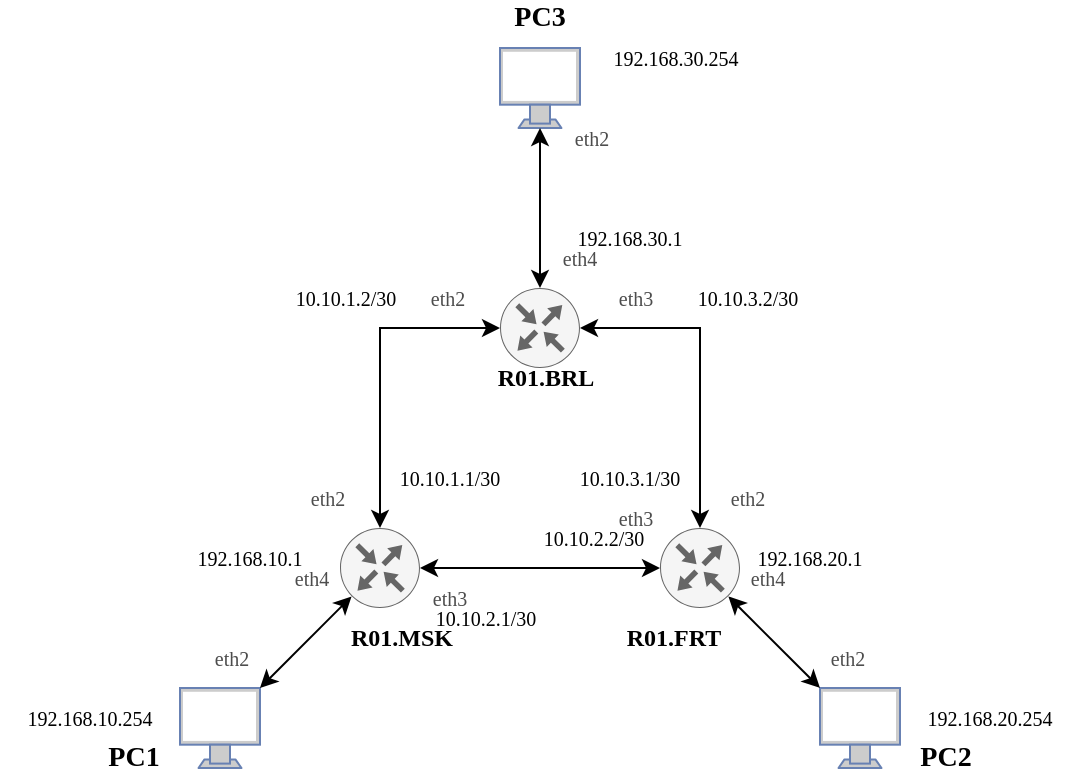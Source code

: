 <mxfile version="20.6.2" type="github">
  <diagram id="-bgidCrPH2Z8ixJioPXW" name="Страница 1">
    <mxGraphModel dx="865" dy="456" grid="1" gridSize="10" guides="1" tooltips="1" connect="1" arrows="1" fold="1" page="1" pageScale="1" pageWidth="827" pageHeight="1169" math="0" shadow="0">
      <root>
        <mxCell id="0" />
        <mxCell id="1" parent="0" />
        <mxCell id="FB2xmxB03s61hxLgNuko-2" value="" style="sketch=0;points=[[0.5,0,0],[1,0.5,0],[0.5,1,0],[0,0.5,0],[0.145,0.145,0],[0.856,0.145,0],[0.855,0.856,0],[0.145,0.855,0]];verticalLabelPosition=bottom;html=1;verticalAlign=top;aspect=fixed;align=center;pointerEvents=1;shape=mxgraph.cisco19.rect;prIcon=router;fillColor=#f5f5f5;strokeColor=#666666;fontColor=#333333;" vertex="1" parent="1">
          <mxGeometry x="360" y="200" width="40" height="40" as="geometry" />
        </mxCell>
        <mxCell id="FB2xmxB03s61hxLgNuko-3" value="" style="sketch=0;points=[[0.5,0,0],[1,0.5,0],[0.5,1,0],[0,0.5,0],[0.145,0.145,0],[0.856,0.145,0],[0.855,0.856,0],[0.145,0.855,0]];verticalLabelPosition=bottom;html=1;verticalAlign=top;aspect=fixed;align=center;pointerEvents=1;shape=mxgraph.cisco19.rect;prIcon=router;fillColor=#f5f5f5;strokeColor=#666666;fontColor=#333333;" vertex="1" parent="1">
          <mxGeometry x="280" y="320" width="40" height="40" as="geometry" />
        </mxCell>
        <mxCell id="FB2xmxB03s61hxLgNuko-4" value="" style="sketch=0;points=[[0.5,0,0],[1,0.5,0],[0.5,1,0],[0,0.5,0],[0.145,0.145,0],[0.856,0.145,0],[0.855,0.856,0],[0.145,0.855,0]];verticalLabelPosition=bottom;html=1;verticalAlign=top;aspect=fixed;align=center;pointerEvents=1;shape=mxgraph.cisco19.rect;prIcon=router;fillColor=#f5f5f5;strokeColor=#666666;fontColor=#333333;" vertex="1" parent="1">
          <mxGeometry x="440" y="320" width="40" height="40" as="geometry" />
        </mxCell>
        <mxCell id="FB2xmxB03s61hxLgNuko-5" value="" style="fontColor=#0066CC;verticalAlign=top;verticalLabelPosition=bottom;labelPosition=center;align=center;html=1;outlineConnect=0;fillColor=#CCCCCC;strokeColor=#6881B3;gradientColor=none;gradientDirection=north;strokeWidth=2;shape=mxgraph.networks.monitor;" vertex="1" parent="1">
          <mxGeometry x="360" y="80" width="40" height="40" as="geometry" />
        </mxCell>
        <mxCell id="FB2xmxB03s61hxLgNuko-7" value="" style="fontColor=#0066CC;verticalAlign=top;verticalLabelPosition=bottom;labelPosition=center;align=center;html=1;outlineConnect=0;fillColor=#CCCCCC;strokeColor=#6881B3;gradientColor=none;gradientDirection=north;strokeWidth=2;shape=mxgraph.networks.monitor;" vertex="1" parent="1">
          <mxGeometry x="520" y="400" width="40" height="40" as="geometry" />
        </mxCell>
        <mxCell id="FB2xmxB03s61hxLgNuko-8" value="" style="fontColor=#0066CC;verticalAlign=top;verticalLabelPosition=bottom;labelPosition=center;align=center;html=1;outlineConnect=0;fillColor=#CCCCCC;strokeColor=#6881B3;gradientColor=none;gradientDirection=north;strokeWidth=2;shape=mxgraph.networks.monitor;" vertex="1" parent="1">
          <mxGeometry x="200" y="400" width="40" height="40" as="geometry" />
        </mxCell>
        <mxCell id="FB2xmxB03s61hxLgNuko-9" value="" style="endArrow=classic;startArrow=classic;html=1;rounded=0;exitX=0.5;exitY=0;exitDx=0;exitDy=0;exitPerimeter=0;entryX=0;entryY=0.5;entryDx=0;entryDy=0;entryPerimeter=0;" edge="1" parent="1" source="FB2xmxB03s61hxLgNuko-3" target="FB2xmxB03s61hxLgNuko-2">
          <mxGeometry width="50" height="50" relative="1" as="geometry">
            <mxPoint x="370" y="350" as="sourcePoint" />
            <mxPoint x="420" y="300" as="targetPoint" />
            <Array as="points">
              <mxPoint x="300" y="220" />
            </Array>
          </mxGeometry>
        </mxCell>
        <mxCell id="FB2xmxB03s61hxLgNuko-10" value="" style="endArrow=classic;startArrow=classic;html=1;rounded=0;entryX=1;entryY=0.5;entryDx=0;entryDy=0;entryPerimeter=0;exitX=0.5;exitY=0;exitDx=0;exitDy=0;exitPerimeter=0;" edge="1" parent="1" source="FB2xmxB03s61hxLgNuko-4" target="FB2xmxB03s61hxLgNuko-2">
          <mxGeometry width="50" height="50" relative="1" as="geometry">
            <mxPoint x="370" y="350" as="sourcePoint" />
            <mxPoint x="420" y="300" as="targetPoint" />
            <Array as="points">
              <mxPoint x="460" y="220" />
            </Array>
          </mxGeometry>
        </mxCell>
        <mxCell id="FB2xmxB03s61hxLgNuko-11" value="" style="endArrow=classic;startArrow=classic;html=1;rounded=0;entryX=1;entryY=0.5;entryDx=0;entryDy=0;entryPerimeter=0;exitX=0;exitY=0.5;exitDx=0;exitDy=0;exitPerimeter=0;" edge="1" parent="1" source="FB2xmxB03s61hxLgNuko-4" target="FB2xmxB03s61hxLgNuko-3">
          <mxGeometry width="50" height="50" relative="1" as="geometry">
            <mxPoint x="150" y="490" as="sourcePoint" />
            <mxPoint x="200" y="440" as="targetPoint" />
          </mxGeometry>
        </mxCell>
        <mxCell id="FB2xmxB03s61hxLgNuko-12" value="" style="endArrow=classic;startArrow=classic;html=1;rounded=0;exitX=0.145;exitY=0.855;exitDx=0;exitDy=0;exitPerimeter=0;entryX=1;entryY=0;entryDx=0;entryDy=0;entryPerimeter=0;" edge="1" parent="1" source="FB2xmxB03s61hxLgNuko-3" target="FB2xmxB03s61hxLgNuko-8">
          <mxGeometry width="50" height="50" relative="1" as="geometry">
            <mxPoint x="370" y="350" as="sourcePoint" />
            <mxPoint x="420" y="300" as="targetPoint" />
          </mxGeometry>
        </mxCell>
        <mxCell id="FB2xmxB03s61hxLgNuko-14" value="" style="endArrow=classic;startArrow=classic;html=1;rounded=0;exitX=0.855;exitY=0.856;exitDx=0;exitDy=0;exitPerimeter=0;entryX=0;entryY=0;entryDx=0;entryDy=0;entryPerimeter=0;" edge="1" parent="1" source="FB2xmxB03s61hxLgNuko-4" target="FB2xmxB03s61hxLgNuko-7">
          <mxGeometry width="50" height="50" relative="1" as="geometry">
            <mxPoint x="370" y="350" as="sourcePoint" />
            <mxPoint x="420" y="300" as="targetPoint" />
          </mxGeometry>
        </mxCell>
        <mxCell id="FB2xmxB03s61hxLgNuko-15" value="" style="endArrow=classic;startArrow=classic;html=1;rounded=0;entryX=0.5;entryY=0;entryDx=0;entryDy=0;entryPerimeter=0;exitX=0.5;exitY=1;exitDx=0;exitDy=0;exitPerimeter=0;" edge="1" parent="1" source="FB2xmxB03s61hxLgNuko-5" target="FB2xmxB03s61hxLgNuko-2">
          <mxGeometry width="50" height="50" relative="1" as="geometry">
            <mxPoint x="370" y="350" as="sourcePoint" />
            <mxPoint x="420" y="300" as="targetPoint" />
          </mxGeometry>
        </mxCell>
        <mxCell id="FB2xmxB03s61hxLgNuko-16" value="&lt;font style=&quot;font-size: 14px;&quot; face=&quot;Verdana&quot;&gt;&lt;b&gt;PC3&lt;/b&gt;&lt;/font&gt;" style="text;html=1;strokeColor=none;fillColor=none;align=center;verticalAlign=middle;whiteSpace=wrap;rounded=0;" vertex="1" parent="1">
          <mxGeometry x="357" y="60" width="46" height="10" as="geometry" />
        </mxCell>
        <mxCell id="FB2xmxB03s61hxLgNuko-18" value="&lt;font style=&quot;font-size: 14px;&quot; face=&quot;Verdana&quot;&gt;&lt;b&gt;PC1&lt;/b&gt;&lt;/font&gt;&lt;span style=&quot;color: rgba(0, 0, 0, 0); font-family: monospace; font-size: 0px; text-align: start;&quot;&gt;%3CmxGraphModel%3E%3Croot%3E%3CmxCell%20id%3D%220%22%2F%3E%3CmxCell%20id%3D%221%22%20parent%3D%220%22%2F%3E%3CmxCell%20id%3D%222%22%20value%3D%22%26lt%3Bfont%20style%3D%26quot%3Bfont-size%3A%2014px%3B%26quot%3B%20face%3D%26quot%3BVerdana%26quot%3B%26gt%3B%26lt%3Bb%26gt%3BPC3%26lt%3B%2Fb%26gt%3B%26lt%3B%2Ffont%26gt%3B%22%20style%3D%22text%3Bhtml%3D1%3BstrokeColor%3Dnone%3BfillColor%3Dnone%3Balign%3Dcenter%3BverticalAlign%3Dmiddle%3BwhiteSpace%3Dwrap%3Brounded%3D0%3B%22%20vertex%3D%221%22%20parent%3D%221%22%3E%3CmxGeometry%20x%3D%22357%22%20y%3D%2260%22%20width%3D%2246%22%20height%3D%2210%22%20as%3D%22geometry%22%2F%3E%3C%2FmxCell%3E%3C%2Froot%3E%3C%2FmxGraphModel%3E&lt;/span&gt;" style="text;html=1;strokeColor=none;fillColor=none;align=center;verticalAlign=middle;whiteSpace=wrap;rounded=0;" vertex="1" parent="1">
          <mxGeometry x="154" y="430" width="46" height="10" as="geometry" />
        </mxCell>
        <mxCell id="FB2xmxB03s61hxLgNuko-19" value="&lt;font style=&quot;font-size: 14px;&quot; face=&quot;Verdana&quot;&gt;&lt;b&gt;PC2&lt;/b&gt;&lt;/font&gt;" style="text;html=1;strokeColor=none;fillColor=none;align=center;verticalAlign=middle;whiteSpace=wrap;rounded=0;" vertex="1" parent="1">
          <mxGeometry x="560" y="430" width="46" height="10" as="geometry" />
        </mxCell>
        <mxCell id="FB2xmxB03s61hxLgNuko-20" value="&lt;font style=&quot;font-size: 12px;&quot; face=&quot;Verdana&quot;&gt;&lt;b style=&quot;&quot;&gt;R01.MSK&lt;/b&gt;&lt;/font&gt;" style="text;html=1;strokeColor=none;fillColor=none;align=center;verticalAlign=middle;whiteSpace=wrap;rounded=0;" vertex="1" parent="1">
          <mxGeometry x="288" y="370" width="46" height="10" as="geometry" />
        </mxCell>
        <mxCell id="FB2xmxB03s61hxLgNuko-21" value="&lt;font style=&quot;font-size: 12px;&quot; face=&quot;Verdana&quot;&gt;&lt;b style=&quot;&quot;&gt;R01.FRT&lt;/b&gt;&lt;/font&gt;" style="text;html=1;strokeColor=none;fillColor=none;align=center;verticalAlign=middle;whiteSpace=wrap;rounded=0;" vertex="1" parent="1">
          <mxGeometry x="424" y="370" width="46" height="10" as="geometry" />
        </mxCell>
        <mxCell id="FB2xmxB03s61hxLgNuko-22" value="&lt;font style=&quot;font-size: 12px;&quot; face=&quot;Verdana&quot;&gt;&lt;b style=&quot;&quot;&gt;R01.BRL&lt;/b&gt;&lt;/font&gt;" style="text;html=1;strokeColor=none;fillColor=none;align=center;verticalAlign=middle;whiteSpace=wrap;rounded=0;" vertex="1" parent="1">
          <mxGeometry x="360" y="240" width="46" height="10" as="geometry" />
        </mxCell>
        <mxCell id="FB2xmxB03s61hxLgNuko-23" value="&lt;font style=&quot;font-size: 10px;&quot;&gt;192.168.30.254&lt;/font&gt;" style="text;html=1;strokeColor=none;fillColor=none;align=center;verticalAlign=middle;whiteSpace=wrap;rounded=0;fontFamily=Verdana;fontSize=12;" vertex="1" parent="1">
          <mxGeometry x="403" y="80" width="90" height="10" as="geometry" />
        </mxCell>
        <mxCell id="FB2xmxB03s61hxLgNuko-24" value="&lt;font style=&quot;font-size: 10px;&quot;&gt;eth2&lt;/font&gt;" style="text;html=1;strokeColor=none;fillColor=none;align=center;verticalAlign=middle;whiteSpace=wrap;rounded=0;fontFamily=Verdana;fontSize=12;fontColor=#4D4D4D;" vertex="1" parent="1">
          <mxGeometry x="392" y="120" width="28" height="10" as="geometry" />
        </mxCell>
        <mxCell id="FB2xmxB03s61hxLgNuko-25" value="&lt;font style=&quot;font-size: 10px;&quot;&gt;eth4&lt;/font&gt;" style="text;html=1;strokeColor=none;fillColor=none;align=center;verticalAlign=middle;whiteSpace=wrap;rounded=0;fontFamily=Verdana;fontSize=12;fontColor=#4D4D4D;" vertex="1" parent="1">
          <mxGeometry x="386" y="180" width="28" height="10" as="geometry" />
        </mxCell>
        <mxCell id="FB2xmxB03s61hxLgNuko-26" value="&lt;font style=&quot;font-size: 10px;&quot;&gt;eth2&lt;/font&gt;" style="text;html=1;strokeColor=none;fillColor=none;align=center;verticalAlign=middle;whiteSpace=wrap;rounded=0;fontFamily=Verdana;fontSize=12;fontColor=#4D4D4D;" vertex="1" parent="1">
          <mxGeometry x="320" y="200" width="28" height="10" as="geometry" />
        </mxCell>
        <mxCell id="FB2xmxB03s61hxLgNuko-27" value="&lt;font style=&quot;font-size: 10px;&quot;&gt;eth3&lt;/font&gt;" style="text;html=1;strokeColor=none;fillColor=none;align=center;verticalAlign=middle;whiteSpace=wrap;rounded=0;fontFamily=Verdana;fontSize=12;fontColor=#4D4D4D;" vertex="1" parent="1">
          <mxGeometry x="414" y="200" width="28" height="10" as="geometry" />
        </mxCell>
        <mxCell id="FB2xmxB03s61hxLgNuko-28" value="&lt;font style=&quot;font-size: 10px;&quot;&gt;eth2&lt;/font&gt;" style="text;html=1;strokeColor=none;fillColor=none;align=center;verticalAlign=middle;whiteSpace=wrap;rounded=0;fontFamily=Verdana;fontSize=12;fontColor=#4D4D4D;" vertex="1" parent="1">
          <mxGeometry x="260" y="300" width="28" height="10" as="geometry" />
        </mxCell>
        <mxCell id="FB2xmxB03s61hxLgNuko-29" value="&lt;font style=&quot;font-size: 10px;&quot;&gt;eth2&lt;/font&gt;" style="text;html=1;strokeColor=none;fillColor=none;align=center;verticalAlign=middle;whiteSpace=wrap;rounded=0;fontFamily=Verdana;fontSize=12;fontColor=#4D4D4D;" vertex="1" parent="1">
          <mxGeometry x="470" y="300" width="28" height="10" as="geometry" />
        </mxCell>
        <mxCell id="FB2xmxB03s61hxLgNuko-30" value="&lt;font style=&quot;font-size: 10px;&quot;&gt;eth2&lt;/font&gt;" style="text;html=1;strokeColor=none;fillColor=none;align=center;verticalAlign=middle;whiteSpace=wrap;rounded=0;fontFamily=Verdana;fontSize=12;fontColor=#4D4D4D;" vertex="1" parent="1">
          <mxGeometry x="520" y="380" width="28" height="10" as="geometry" />
        </mxCell>
        <mxCell id="FB2xmxB03s61hxLgNuko-31" value="&lt;font style=&quot;font-size: 10px;&quot;&gt;eth2&lt;/font&gt;" style="text;html=1;strokeColor=none;fillColor=none;align=center;verticalAlign=middle;whiteSpace=wrap;rounded=0;fontFamily=Verdana;fontSize=12;fontColor=#4D4D4D;" vertex="1" parent="1">
          <mxGeometry x="212" y="380" width="28" height="10" as="geometry" />
        </mxCell>
        <mxCell id="FB2xmxB03s61hxLgNuko-32" value="&lt;font style=&quot;font-size: 10px;&quot;&gt;eth3&lt;/font&gt;" style="text;html=1;strokeColor=none;fillColor=none;align=center;verticalAlign=middle;whiteSpace=wrap;rounded=0;fontFamily=Verdana;fontSize=12;fontColor=#4D4D4D;" vertex="1" parent="1">
          <mxGeometry x="321" y="350" width="28" height="10" as="geometry" />
        </mxCell>
        <mxCell id="FB2xmxB03s61hxLgNuko-33" value="&lt;font style=&quot;font-size: 10px;&quot;&gt;eth3&lt;/font&gt;" style="text;html=1;strokeColor=none;fillColor=none;align=center;verticalAlign=middle;whiteSpace=wrap;rounded=0;fontFamily=Verdana;fontSize=12;fontColor=#4D4D4D;" vertex="1" parent="1">
          <mxGeometry x="414" y="310" width="28" height="10" as="geometry" />
        </mxCell>
        <mxCell id="FB2xmxB03s61hxLgNuko-34" value="&lt;font style=&quot;font-size: 10px;&quot;&gt;eth4&lt;/font&gt;" style="text;html=1;strokeColor=none;fillColor=none;align=center;verticalAlign=middle;whiteSpace=wrap;rounded=0;fontFamily=Verdana;fontSize=12;fontColor=#4D4D4D;" vertex="1" parent="1">
          <mxGeometry x="252" y="340" width="28" height="10" as="geometry" />
        </mxCell>
        <mxCell id="FB2xmxB03s61hxLgNuko-35" value="&lt;font style=&quot;font-size: 10px;&quot;&gt;eth4&lt;/font&gt;" style="text;html=1;strokeColor=none;fillColor=none;align=center;verticalAlign=middle;whiteSpace=wrap;rounded=0;fontFamily=Verdana;fontSize=12;fontColor=#4D4D4D;" vertex="1" parent="1">
          <mxGeometry x="480" y="340" width="28" height="10" as="geometry" />
        </mxCell>
        <mxCell id="FB2xmxB03s61hxLgNuko-36" value="&lt;font style=&quot;font-size: 10px;&quot;&gt;192.168.20.254&lt;/font&gt;" style="text;html=1;strokeColor=none;fillColor=none;align=center;verticalAlign=middle;whiteSpace=wrap;rounded=0;fontFamily=Verdana;fontSize=12;" vertex="1" parent="1">
          <mxGeometry x="560" y="410" width="90" height="10" as="geometry" />
        </mxCell>
        <mxCell id="FB2xmxB03s61hxLgNuko-37" value="&lt;font style=&quot;font-size: 10px;&quot;&gt;192.168.10.254&lt;/font&gt;" style="text;html=1;strokeColor=none;fillColor=none;align=center;verticalAlign=middle;whiteSpace=wrap;rounded=0;fontFamily=Verdana;fontSize=12;" vertex="1" parent="1">
          <mxGeometry x="110" y="410" width="90" height="10" as="geometry" />
        </mxCell>
        <mxCell id="FB2xmxB03s61hxLgNuko-38" value="&lt;font style=&quot;font-size: 10px;&quot;&gt;192.168.30.1&lt;/font&gt;" style="text;html=1;strokeColor=none;fillColor=none;align=center;verticalAlign=middle;whiteSpace=wrap;rounded=0;fontFamily=Verdana;fontSize=12;" vertex="1" parent="1">
          <mxGeometry x="380" y="170" width="90" height="10" as="geometry" />
        </mxCell>
        <mxCell id="FB2xmxB03s61hxLgNuko-39" value="&lt;font style=&quot;font-size: 10px;&quot;&gt;192.168.20.1&lt;/font&gt;" style="text;html=1;strokeColor=none;fillColor=none;align=center;verticalAlign=middle;whiteSpace=wrap;rounded=0;fontFamily=Verdana;fontSize=12;" vertex="1" parent="1">
          <mxGeometry x="470" y="330" width="90" height="10" as="geometry" />
        </mxCell>
        <mxCell id="FB2xmxB03s61hxLgNuko-40" value="&lt;font style=&quot;font-size: 10px;&quot;&gt;192.168.10.1&lt;/font&gt;" style="text;html=1;strokeColor=none;fillColor=none;align=center;verticalAlign=middle;whiteSpace=wrap;rounded=0;fontFamily=Verdana;fontSize=12;" vertex="1" parent="1">
          <mxGeometry x="190" y="330" width="90" height="10" as="geometry" />
        </mxCell>
        <mxCell id="FB2xmxB03s61hxLgNuko-41" value="&lt;font style=&quot;font-size: 10px;&quot;&gt;10.10.1.2/30&lt;/font&gt;" style="text;html=1;strokeColor=none;fillColor=none;align=center;verticalAlign=middle;whiteSpace=wrap;rounded=0;fontFamily=Verdana;fontSize=12;" vertex="1" parent="1">
          <mxGeometry x="248" y="200" width="70" height="10" as="geometry" />
        </mxCell>
        <mxCell id="FB2xmxB03s61hxLgNuko-42" value="&lt;font style=&quot;font-size: 10px;&quot;&gt;10.10.3.2/30&lt;/font&gt;" style="text;html=1;strokeColor=none;fillColor=none;align=center;verticalAlign=middle;whiteSpace=wrap;rounded=0;fontFamily=Verdana;fontSize=12;" vertex="1" parent="1">
          <mxGeometry x="449" y="200" width="70" height="10" as="geometry" />
        </mxCell>
        <mxCell id="FB2xmxB03s61hxLgNuko-43" value="&lt;font style=&quot;font-size: 10px;&quot;&gt;10.10.1.1/30&lt;/font&gt;" style="text;html=1;strokeColor=none;fillColor=none;align=center;verticalAlign=middle;whiteSpace=wrap;rounded=0;fontFamily=Verdana;fontSize=12;" vertex="1" parent="1">
          <mxGeometry x="300" y="290" width="70" height="10" as="geometry" />
        </mxCell>
        <mxCell id="FB2xmxB03s61hxLgNuko-44" value="&lt;font style=&quot;font-size: 10px;&quot;&gt;10.10.3.1/30&lt;/font&gt;" style="text;html=1;strokeColor=none;fillColor=none;align=center;verticalAlign=middle;whiteSpace=wrap;rounded=0;fontFamily=Verdana;fontSize=12;" vertex="1" parent="1">
          <mxGeometry x="390" y="290" width="70" height="10" as="geometry" />
        </mxCell>
        <mxCell id="FB2xmxB03s61hxLgNuko-45" value="&lt;font style=&quot;font-size: 10px;&quot;&gt;10.10.2.1/30&lt;/font&gt;" style="text;html=1;strokeColor=none;fillColor=none;align=center;verticalAlign=middle;whiteSpace=wrap;rounded=0;fontFamily=Verdana;fontSize=12;" vertex="1" parent="1">
          <mxGeometry x="318" y="360" width="70" height="10" as="geometry" />
        </mxCell>
        <mxCell id="FB2xmxB03s61hxLgNuko-52" value="&lt;font style=&quot;font-size: 10px;&quot;&gt;10.10.2.2/30&lt;/font&gt;" style="text;html=1;strokeColor=none;fillColor=none;align=center;verticalAlign=middle;whiteSpace=wrap;rounded=0;fontFamily=Verdana;fontSize=12;" vertex="1" parent="1">
          <mxGeometry x="372" y="320" width="70" height="10" as="geometry" />
        </mxCell>
      </root>
    </mxGraphModel>
  </diagram>
</mxfile>
